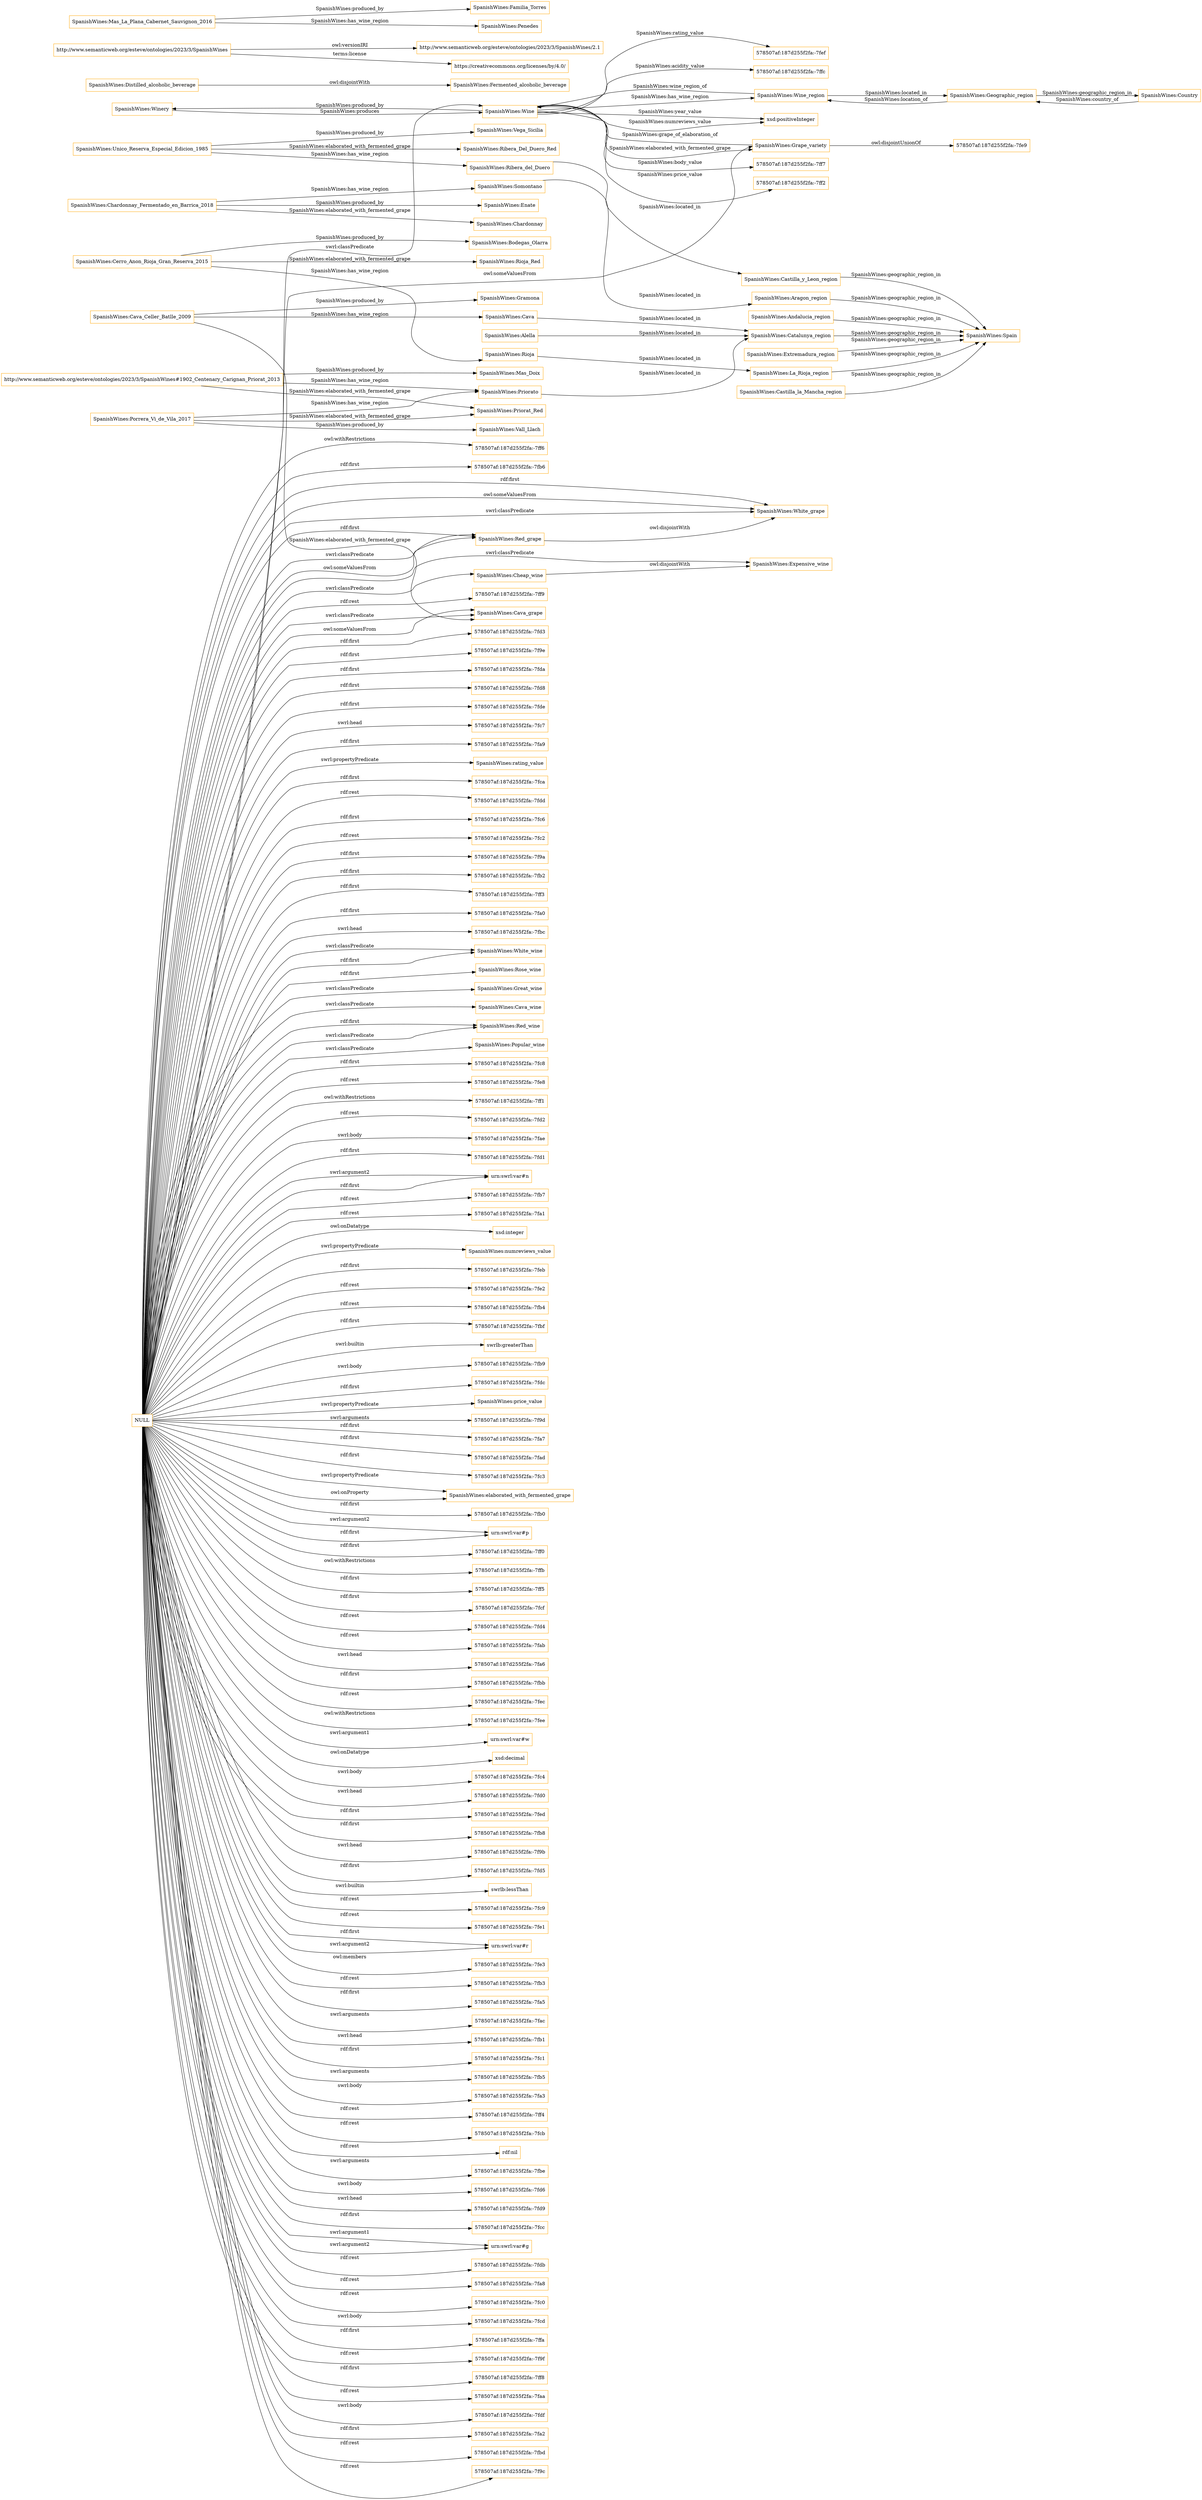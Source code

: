 digraph ar2dtool_diagram { 
rankdir=LR;
size="1501"
node [shape = rectangle, color="orange"]; "SpanishWines:Winery" "SpanishWines:Distilled_alcoholic_beverage" "SpanishWines:Fermented_alcoholic_beverage" "SpanishWines:Red_grape" "SpanishWines:Cheap_wine" "SpanishWines:Wine_region" "SpanishWines:Geographic_region" "SpanishWines:Country" "SpanishWines:Expensive_wine" "SpanishWines:Cava_grape" "SpanishWines:White_wine" "SpanishWines:Rose_wine" "SpanishWines:White_grape" "SpanishWines:Grape_variety" "SpanishWines:Great_wine" "SpanishWines:Wine" "SpanishWines:Cava_wine" "SpanishWines:Red_wine" "SpanishWines:Popular_wine" ; /*classes style*/
	"SpanishWines:Unico_Reserva_Especial_Edicion_1985" -> "SpanishWines:Vega_Sicilia" [ label = "SpanishWines:produced_by" ];
	"SpanishWines:Unico_Reserva_Especial_Edicion_1985" -> "SpanishWines:Ribera_del_Duero" [ label = "SpanishWines:has_wine_region" ];
	"SpanishWines:Unico_Reserva_Especial_Edicion_1985" -> "SpanishWines:Ribera_Del_Duero_Red" [ label = "SpanishWines:elaborated_with_fermented_grape" ];
	"http://www.semanticweb.org/esteve/ontologies/2023/3/SpanishWines" -> "http://www.semanticweb.org/esteve/ontologies/2023/3/SpanishWines/2.1" [ label = "owl:versionIRI" ];
	"http://www.semanticweb.org/esteve/ontologies/2023/3/SpanishWines" -> "https://creativecommons.org/licenses/by/4.0/" [ label = "terms:license" ];
	"SpanishWines:Andalucia_region" -> "SpanishWines:Spain" [ label = "SpanishWines:geographic_region_in" ];
	"SpanishWines:Distilled_alcoholic_beverage" -> "SpanishWines:Fermented_alcoholic_beverage" [ label = "owl:disjointWith" ];
	"SpanishWines:Catalunya_region" -> "SpanishWines:Spain" [ label = "SpanishWines:geographic_region_in" ];
	"SpanishWines:Porrera_Vi_de_Vila_2017" -> "SpanishWines:Priorato" [ label = "SpanishWines:has_wine_region" ];
	"SpanishWines:Porrera_Vi_de_Vila_2017" -> "SpanishWines:Priorat_Red" [ label = "SpanishWines:elaborated_with_fermented_grape" ];
	"SpanishWines:Porrera_Vi_de_Vila_2017" -> "SpanishWines:Vall_Llach" [ label = "SpanishWines:produced_by" ];
	"SpanishWines:Priorato" -> "SpanishWines:Catalunya_region" [ label = "SpanishWines:located_in" ];
	"SpanishWines:Castilla_y_Leon_region" -> "SpanishWines:Spain" [ label = "SpanishWines:geographic_region_in" ];
	"SpanishWines:Alella" -> "SpanishWines:Catalunya_region" [ label = "SpanishWines:located_in" ];
	"SpanishWines:Chardonnay_Fermentado_en_Barrica_2018" -> "SpanishWines:Enate" [ label = "SpanishWines:produced_by" ];
	"SpanishWines:Chardonnay_Fermentado_en_Barrica_2018" -> "SpanishWines:Somontano" [ label = "SpanishWines:has_wine_region" ];
	"SpanishWines:Chardonnay_Fermentado_en_Barrica_2018" -> "SpanishWines:Chardonnay" [ label = "SpanishWines:elaborated_with_fermented_grape" ];
	"SpanishWines:Cheap_wine" -> "SpanishWines:Expensive_wine" [ label = "owl:disjointWith" ];
	"SpanishWines:Somontano" -> "SpanishWines:Aragon_region" [ label = "SpanishWines:located_in" ];
	"NULL" -> "578507af:187d255f2fa:-7fc8" [ label = "rdf:first" ];
	"NULL" -> "578507af:187d255f2fa:-7fe8" [ label = "rdf:rest" ];
	"NULL" -> "578507af:187d255f2fa:-7ff1" [ label = "owl:withRestrictions" ];
	"NULL" -> "578507af:187d255f2fa:-7fd2" [ label = "rdf:rest" ];
	"NULL" -> "578507af:187d255f2fa:-7fae" [ label = "swrl:body" ];
	"NULL" -> "SpanishWines:Red_grape" [ label = "rdf:first" ];
	"NULL" -> "578507af:187d255f2fa:-7fd1" [ label = "rdf:first" ];
	"NULL" -> "urn:swrl:var#n" [ label = "rdf:first" ];
	"NULL" -> "urn:swrl:var#n" [ label = "swrl:argument2" ];
	"NULL" -> "578507af:187d255f2fa:-7fb7" [ label = "rdf:rest" ];
	"NULL" -> "578507af:187d255f2fa:-7fa1" [ label = "rdf:rest" ];
	"NULL" -> "xsd:integer" [ label = "owl:onDatatype" ];
	"NULL" -> "SpanishWines:numreviews_value" [ label = "swrl:propertyPredicate" ];
	"NULL" -> "578507af:187d255f2fa:-7feb" [ label = "rdf:first" ];
	"NULL" -> "578507af:187d255f2fa:-7fe2" [ label = "rdf:rest" ];
	"NULL" -> "578507af:187d255f2fa:-7fb4" [ label = "rdf:rest" ];
	"NULL" -> "SpanishWines:White_wine" [ label = "rdf:first" ];
	"NULL" -> "578507af:187d255f2fa:-7fbf" [ label = "rdf:first" ];
	"NULL" -> "swrlb:greaterThan" [ label = "swrl:builtin" ];
	"NULL" -> "578507af:187d255f2fa:-7fb9" [ label = "swrl:body" ];
	"NULL" -> "578507af:187d255f2fa:-7fdc" [ label = "rdf:first" ];
	"NULL" -> "SpanishWines:Cheap_wine" [ label = "swrl:classPredicate" ];
	"NULL" -> "SpanishWines:price_value" [ label = "swrl:propertyPredicate" ];
	"NULL" -> "578507af:187d255f2fa:-7f9d" [ label = "swrl:arguments" ];
	"NULL" -> "578507af:187d255f2fa:-7fa7" [ label = "rdf:first" ];
	"NULL" -> "578507af:187d255f2fa:-7fad" [ label = "rdf:first" ];
	"NULL" -> "578507af:187d255f2fa:-7fc3" [ label = "rdf:first" ];
	"NULL" -> "SpanishWines:elaborated_with_fermented_grape" [ label = "owl:onProperty" ];
	"NULL" -> "SpanishWines:Popular_wine" [ label = "swrl:classPredicate" ];
	"NULL" -> "SpanishWines:Red_grape" [ label = "swrl:classPredicate" ];
	"NULL" -> "578507af:187d255f2fa:-7fb0" [ label = "rdf:first" ];
	"NULL" -> "urn:swrl:var#p" [ label = "rdf:first" ];
	"NULL" -> "578507af:187d255f2fa:-7ff0" [ label = "rdf:first" ];
	"NULL" -> "SpanishWines:Cava_wine" [ label = "swrl:classPredicate" ];
	"NULL" -> "578507af:187d255f2fa:-7ffb" [ label = "owl:withRestrictions" ];
	"NULL" -> "578507af:187d255f2fa:-7ff5" [ label = "rdf:first" ];
	"NULL" -> "SpanishWines:Expensive_wine" [ label = "swrl:classPredicate" ];
	"NULL" -> "578507af:187d255f2fa:-7fcf" [ label = "rdf:first" ];
	"NULL" -> "578507af:187d255f2fa:-7fd4" [ label = "rdf:rest" ];
	"NULL" -> "578507af:187d255f2fa:-7fab" [ label = "rdf:rest" ];
	"NULL" -> "578507af:187d255f2fa:-7fa6" [ label = "swrl:head" ];
	"NULL" -> "578507af:187d255f2fa:-7fbb" [ label = "rdf:first" ];
	"NULL" -> "578507af:187d255f2fa:-7fec" [ label = "rdf:rest" ];
	"NULL" -> "578507af:187d255f2fa:-7fee" [ label = "owl:withRestrictions" ];
	"NULL" -> "urn:swrl:var#w" [ label = "swrl:argument1" ];
	"NULL" -> "xsd:decimal" [ label = "owl:onDatatype" ];
	"NULL" -> "SpanishWines:Cava_grape" [ label = "swrl:classPredicate" ];
	"NULL" -> "578507af:187d255f2fa:-7fc4" [ label = "swrl:body" ];
	"NULL" -> "578507af:187d255f2fa:-7fd0" [ label = "swrl:head" ];
	"NULL" -> "578507af:187d255f2fa:-7fed" [ label = "rdf:first" ];
	"NULL" -> "578507af:187d255f2fa:-7fb8" [ label = "rdf:first" ];
	"NULL" -> "SpanishWines:White_grape" [ label = "rdf:first" ];
	"NULL" -> "578507af:187d255f2fa:-7f9b" [ label = "swrl:head" ];
	"NULL" -> "578507af:187d255f2fa:-7fd5" [ label = "rdf:first" ];
	"NULL" -> "swrlb:lessThan" [ label = "swrl:builtin" ];
	"NULL" -> "578507af:187d255f2fa:-7fc9" [ label = "rdf:rest" ];
	"NULL" -> "578507af:187d255f2fa:-7fe1" [ label = "rdf:rest" ];
	"NULL" -> "urn:swrl:var#r" [ label = "swrl:argument2" ];
	"NULL" -> "578507af:187d255f2fa:-7fe3" [ label = "owl:members" ];
	"NULL" -> "578507af:187d255f2fa:-7fb3" [ label = "rdf:rest" ];
	"NULL" -> "578507af:187d255f2fa:-7fa5" [ label = "rdf:first" ];
	"NULL" -> "578507af:187d255f2fa:-7fac" [ label = "swrl:arguments" ];
	"NULL" -> "578507af:187d255f2fa:-7fb1" [ label = "swrl:head" ];
	"NULL" -> "578507af:187d255f2fa:-7fc1" [ label = "rdf:first" ];
	"NULL" -> "578507af:187d255f2fa:-7fb5" [ label = "swrl:arguments" ];
	"NULL" -> "578507af:187d255f2fa:-7fa3" [ label = "swrl:body" ];
	"NULL" -> "578507af:187d255f2fa:-7ff4" [ label = "rdf:rest" ];
	"NULL" -> "578507af:187d255f2fa:-7fcb" [ label = "rdf:rest" ];
	"NULL" -> "SpanishWines:Red_wine" [ label = "swrl:classPredicate" ];
	"NULL" -> "rdf:nil" [ label = "rdf:rest" ];
	"NULL" -> "578507af:187d255f2fa:-7fbe" [ label = "swrl:arguments" ];
	"NULL" -> "578507af:187d255f2fa:-7fd6" [ label = "swrl:body" ];
	"NULL" -> "578507af:187d255f2fa:-7fd9" [ label = "swrl:head" ];
	"NULL" -> "SpanishWines:elaborated_with_fermented_grape" [ label = "swrl:propertyPredicate" ];
	"NULL" -> "SpanishWines:Red_wine" [ label = "rdf:first" ];
	"NULL" -> "578507af:187d255f2fa:-7fcc" [ label = "rdf:first" ];
	"NULL" -> "urn:swrl:var#g" [ label = "swrl:argument2" ];
	"NULL" -> "578507af:187d255f2fa:-7fdb" [ label = "rdf:rest" ];
	"NULL" -> "578507af:187d255f2fa:-7fa8" [ label = "rdf:rest" ];
	"NULL" -> "578507af:187d255f2fa:-7fc0" [ label = "rdf:rest" ];
	"NULL" -> "578507af:187d255f2fa:-7fcd" [ label = "swrl:body" ];
	"NULL" -> "SpanishWines:Wine" [ label = "swrl:classPredicate" ];
	"NULL" -> "SpanishWines:White_wine" [ label = "swrl:classPredicate" ];
	"NULL" -> "578507af:187d255f2fa:-7ffa" [ label = "rdf:first" ];
	"NULL" -> "578507af:187d255f2fa:-7f9f" [ label = "rdf:rest" ];
	"NULL" -> "578507af:187d255f2fa:-7ff8" [ label = "rdf:first" ];
	"NULL" -> "578507af:187d255f2fa:-7faa" [ label = "rdf:rest" ];
	"NULL" -> "578507af:187d255f2fa:-7fdf" [ label = "swrl:body" ];
	"NULL" -> "578507af:187d255f2fa:-7fa2" [ label = "rdf:first" ];
	"NULL" -> "SpanishWines:White_grape" [ label = "owl:someValuesFrom" ];
	"NULL" -> "578507af:187d255f2fa:-7fbd" [ label = "rdf:rest" ];
	"NULL" -> "SpanishWines:White_grape" [ label = "swrl:classPredicate" ];
	"NULL" -> "578507af:187d255f2fa:-7f9c" [ label = "rdf:rest" ];
	"NULL" -> "578507af:187d255f2fa:-7ff6" [ label = "owl:withRestrictions" ];
	"NULL" -> "578507af:187d255f2fa:-7fb6" [ label = "rdf:first" ];
	"NULL" -> "578507af:187d255f2fa:-7ff9" [ label = "rdf:rest" ];
	"NULL" -> "578507af:187d255f2fa:-7fd3" [ label = "rdf:first" ];
	"NULL" -> "SpanishWines:Grape_variety" [ label = "owl:someValuesFrom" ];
	"NULL" -> "SpanishWines:Rose_wine" [ label = "rdf:first" ];
	"NULL" -> "SpanishWines:Great_wine" [ label = "swrl:classPredicate" ];
	"NULL" -> "578507af:187d255f2fa:-7f9e" [ label = "rdf:first" ];
	"NULL" -> "578507af:187d255f2fa:-7fda" [ label = "rdf:first" ];
	"NULL" -> "578507af:187d255f2fa:-7fd8" [ label = "rdf:first" ];
	"NULL" -> "urn:swrl:var#p" [ label = "swrl:argument2" ];
	"NULL" -> "578507af:187d255f2fa:-7fde" [ label = "rdf:first" ];
	"NULL" -> "578507af:187d255f2fa:-7fc7" [ label = "swrl:head" ];
	"NULL" -> "578507af:187d255f2fa:-7fa9" [ label = "rdf:first" ];
	"NULL" -> "SpanishWines:rating_value" [ label = "swrl:propertyPredicate" ];
	"NULL" -> "SpanishWines:Cava_grape" [ label = "owl:someValuesFrom" ];
	"NULL" -> "578507af:187d255f2fa:-7fca" [ label = "rdf:first" ];
	"NULL" -> "578507af:187d255f2fa:-7fdd" [ label = "rdf:rest" ];
	"NULL" -> "578507af:187d255f2fa:-7fc6" [ label = "rdf:first" ];
	"NULL" -> "SpanishWines:Red_grape" [ label = "owl:someValuesFrom" ];
	"NULL" -> "578507af:187d255f2fa:-7fc2" [ label = "rdf:rest" ];
	"NULL" -> "578507af:187d255f2fa:-7f9a" [ label = "rdf:first" ];
	"NULL" -> "578507af:187d255f2fa:-7fb2" [ label = "rdf:first" ];
	"NULL" -> "urn:swrl:var#r" [ label = "rdf:first" ];
	"NULL" -> "urn:swrl:var#g" [ label = "swrl:argument1" ];
	"NULL" -> "578507af:187d255f2fa:-7ff3" [ label = "rdf:first" ];
	"NULL" -> "578507af:187d255f2fa:-7fa0" [ label = "rdf:first" ];
	"NULL" -> "578507af:187d255f2fa:-7fbc" [ label = "swrl:head" ];
	"http://www.semanticweb.org/esteve/ontologies/2023/3/SpanishWines#1902_Centenary_Carignan_Priorat_2013" -> "SpanishWines:Priorato" [ label = "SpanishWines:has_wine_region" ];
	"http://www.semanticweb.org/esteve/ontologies/2023/3/SpanishWines#1902_Centenary_Carignan_Priorat_2013" -> "SpanishWines:Mas_Doix" [ label = "SpanishWines:produced_by" ];
	"http://www.semanticweb.org/esteve/ontologies/2023/3/SpanishWines#1902_Centenary_Carignan_Priorat_2013" -> "SpanishWines:Priorat_Red" [ label = "SpanishWines:elaborated_with_fermented_grape" ];
	"SpanishWines:Grape_variety" -> "578507af:187d255f2fa:-7fe9" [ label = "owl:disjointUnionOf" ];
	"SpanishWines:Ribera_del_Duero" -> "SpanishWines:Castilla_y_Leon_region" [ label = "SpanishWines:located_in" ];
	"SpanishWines:Extremadura_region" -> "SpanishWines:Spain" [ label = "SpanishWines:geographic_region_in" ];
	"SpanishWines:Cava_Celler_Batlle_2009" -> "SpanishWines:Cava" [ label = "SpanishWines:has_wine_region" ];
	"SpanishWines:Cava_Celler_Batlle_2009" -> "SpanishWines:Gramona" [ label = "SpanishWines:produced_by" ];
	"SpanishWines:Cava_Celler_Batlle_2009" -> "SpanishWines:Cava_grape" [ label = "SpanishWines:elaborated_with_fermented_grape" ];
	"SpanishWines:Rioja" -> "SpanishWines:La_Rioja_region" [ label = "SpanishWines:located_in" ];
	"SpanishWines:Cava" -> "SpanishWines:Catalunya_region" [ label = "SpanishWines:located_in" ];
	"SpanishWines:La_Rioja_region" -> "SpanishWines:Spain" [ label = "SpanishWines:geographic_region_in" ];
	"SpanishWines:Cerro_Anon_Rioja_Gran_Reserva_2015" -> "SpanishWines:Rioja" [ label = "SpanishWines:has_wine_region" ];
	"SpanishWines:Cerro_Anon_Rioja_Gran_Reserva_2015" -> "SpanishWines:Rioja_Red" [ label = "SpanishWines:elaborated_with_fermented_grape" ];
	"SpanishWines:Cerro_Anon_Rioja_Gran_Reserva_2015" -> "SpanishWines:Bodegas_Olarra" [ label = "SpanishWines:produced_by" ];
	"SpanishWines:Castilla_la_Mancha_region" -> "SpanishWines:Spain" [ label = "SpanishWines:geographic_region_in" ];
	"SpanishWines:Red_grape" -> "SpanishWines:White_grape" [ label = "owl:disjointWith" ];
	"SpanishWines:Mas_La_Plana_Cabernet_Sauvignon_2016" -> "SpanishWines:Familia_Torres" [ label = "SpanishWines:produced_by" ];
	"SpanishWines:Mas_La_Plana_Cabernet_Sauvignon_2016" -> "SpanishWines:Penedes" [ label = "SpanishWines:has_wine_region" ];
	"SpanishWines:Aragon_region" -> "SpanishWines:Spain" [ label = "SpanishWines:geographic_region_in" ];
	"SpanishWines:Winery" -> "SpanishWines:Wine" [ label = "SpanishWines:produces" ];
	"SpanishWines:Geographic_region" -> "SpanishWines:Country" [ label = "SpanishWines:geographic_region_in" ];
	"SpanishWines:Wine" -> "578507af:187d255f2fa:-7ff7" [ label = "SpanishWines:body_value" ];
	"SpanishWines:Wine" -> "578507af:187d255f2fa:-7ff2" [ label = "SpanishWines:price_value" ];
	"SpanishWines:Wine_region" -> "SpanishWines:Wine" [ label = "SpanishWines:wine_region_of" ];
	"SpanishWines:Grape_variety" -> "SpanishWines:Wine" [ label = "SpanishWines:grape_of_elaboration_of" ];
	"SpanishWines:Wine" -> "SpanishWines:Winery" [ label = "SpanishWines:produced_by" ];
	"SpanishWines:Wine" -> "xsd:positiveInteger" [ label = "SpanishWines:year_value" ];
	"SpanishWines:Wine" -> "578507af:187d255f2fa:-7fef" [ label = "SpanishWines:rating_value" ];
	"SpanishWines:Wine" -> "xsd:positiveInteger" [ label = "SpanishWines:numreviews_value" ];
	"SpanishWines:Wine" -> "SpanishWines:Grape_variety" [ label = "SpanishWines:elaborated_with_fermented_grape" ];
	"SpanishWines:Wine_region" -> "SpanishWines:Geographic_region" [ label = "SpanishWines:located_in" ];
	"SpanishWines:Country" -> "SpanishWines:Geographic_region" [ label = "SpanishWines:country_of" ];
	"SpanishWines:Wine" -> "578507af:187d255f2fa:-7ffc" [ label = "SpanishWines:acidity_value" ];
	"SpanishWines:Geographic_region" -> "SpanishWines:Wine_region" [ label = "SpanishWines:location_of" ];
	"SpanishWines:Wine" -> "SpanishWines:Wine_region" [ label = "SpanishWines:has_wine_region" ];

}
